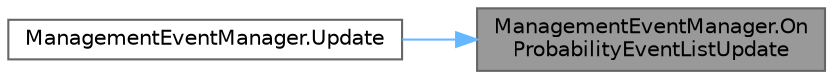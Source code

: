 digraph "ManagementEventManager.OnProbabilityEventListUpdate"
{
 // LATEX_PDF_SIZE
  bgcolor="transparent";
  edge [fontname=Helvetica,fontsize=10,labelfontname=Helvetica,labelfontsize=10];
  node [fontname=Helvetica,fontsize=10,shape=box,height=0.2,width=0.4];
  rankdir="RL";
  Node1 [id="Node000001",label="ManagementEventManager.On\lProbabilityEventListUpdate",height=0.2,width=0.4,color="gray40", fillcolor="grey60", style="filled", fontcolor="black",tooltip=" "];
  Node1 -> Node2 [id="edge2_Node000001_Node000002",dir="back",color="steelblue1",style="solid",tooltip=" "];
  Node2 [id="Node000002",label="ManagementEventManager.Update",height=0.2,width=0.4,color="grey40", fillcolor="white", style="filled",URL="$class_management_event_manager.html#a0fc57ac5875d468c184f265993fcd65b",tooltip=" "];
}
